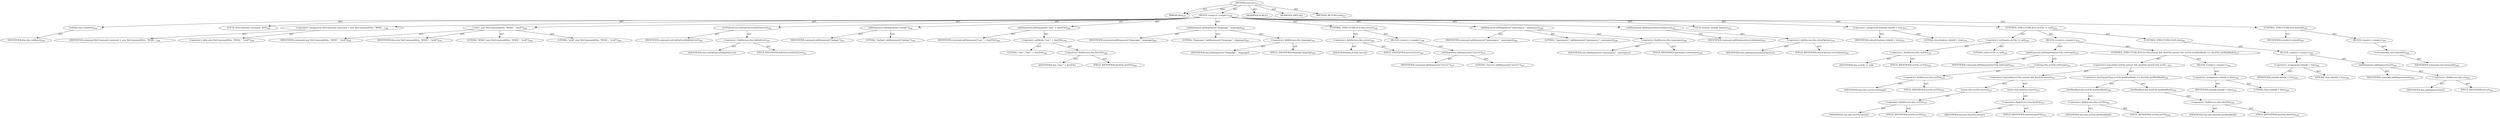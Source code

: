 digraph "execute" {  
"111669149705" [label = <(METHOD,execute)<SUB>237</SUB>> ]
"115964117000" [label = <(PARAM,this)<SUB>237</SUB>> ]
"25769803798" [label = <(BLOCK,&lt;empty&gt;,&lt;empty&gt;)<SUB>238</SUB>> ]
"30064771133" [label = <(validate,this.validate())<SUB>239</SUB>> ]
"68719476744" [label = <(IDENTIFIER,this,this.validate())<SUB>239</SUB>> ]
"94489280518" [label = <(LOCAL,NetCommand command: ANY)<SUB>240</SUB>> ]
"30064771134" [label = <(&lt;operator&gt;.assignment,NetCommand command = new NetCommand(this, &quot;WSDL...)<SUB>240</SUB>> ]
"68719476781" [label = <(IDENTIFIER,command,NetCommand command = new NetCommand(this, &quot;WSDL...)<SUB>240</SUB>> ]
"30064771135" [label = <(&lt;operator&gt;.alloc,new NetCommand(this, &quot;WSDL&quot;, &quot;wsdl&quot;))<SUB>240</SUB>> ]
"30064771136" [label = <(&lt;init&gt;,new NetCommand(this, &quot;WSDL&quot;, &quot;wsdl&quot;))<SUB>240</SUB>> ]
"68719476782" [label = <(IDENTIFIER,command,new NetCommand(this, &quot;WSDL&quot;, &quot;wsdl&quot;))<SUB>240</SUB>> ]
"68719476745" [label = <(IDENTIFIER,this,new NetCommand(this, &quot;WSDL&quot;, &quot;wsdl&quot;))<SUB>240</SUB>> ]
"90194313228" [label = <(LITERAL,&quot;WSDL&quot;,new NetCommand(this, &quot;WSDL&quot;, &quot;wsdl&quot;))<SUB>240</SUB>> ]
"90194313229" [label = <(LITERAL,&quot;wsdl&quot;,new NetCommand(this, &quot;WSDL&quot;, &quot;wsdl&quot;))<SUB>240</SUB>> ]
"30064771137" [label = <(setFailOnError,setFailOnError(failOnError))<SUB>241</SUB>> ]
"68719476783" [label = <(IDENTIFIER,command,setFailOnError(failOnError))<SUB>241</SUB>> ]
"30064771138" [label = <(&lt;operator&gt;.fieldAccess,this.failOnError)<SUB>241</SUB>> ]
"68719476784" [label = <(IDENTIFIER,this,setFailOnError(failOnError))> ]
"55834574865" [label = <(FIELD_IDENTIFIER,failOnError,failOnError)<SUB>241</SUB>> ]
"30064771139" [label = <(addArgument,addArgument(&quot;/nologo&quot;))<SUB>243</SUB>> ]
"68719476785" [label = <(IDENTIFIER,command,addArgument(&quot;/nologo&quot;))<SUB>243</SUB>> ]
"90194313230" [label = <(LITERAL,&quot;/nologo&quot;,addArgument(&quot;/nologo&quot;))<SUB>243</SUB>> ]
"30064771140" [label = <(addArgument,addArgument(&quot;/out:&quot; + destFile))<SUB>244</SUB>> ]
"68719476786" [label = <(IDENTIFIER,command,addArgument(&quot;/out:&quot; + destFile))<SUB>244</SUB>> ]
"30064771141" [label = <(&lt;operator&gt;.addition,&quot;/out:&quot; + destFile)<SUB>244</SUB>> ]
"90194313231" [label = <(LITERAL,&quot;/out:&quot;,&quot;/out:&quot; + destFile)<SUB>244</SUB>> ]
"30064771142" [label = <(&lt;operator&gt;.fieldAccess,this.destFile)<SUB>244</SUB>> ]
"68719476787" [label = <(IDENTIFIER,this,&quot;/out:&quot; + destFile)> ]
"55834574866" [label = <(FIELD_IDENTIFIER,destFile,destFile)<SUB>244</SUB>> ]
"30064771143" [label = <(addArgument,addArgument(&quot;/language:&quot;, language))<SUB>245</SUB>> ]
"68719476788" [label = <(IDENTIFIER,command,addArgument(&quot;/language:&quot;, language))<SUB>245</SUB>> ]
"90194313232" [label = <(LITERAL,&quot;/language:&quot;,addArgument(&quot;/language:&quot;, language))<SUB>245</SUB>> ]
"30064771144" [label = <(&lt;operator&gt;.fieldAccess,this.language)<SUB>245</SUB>> ]
"68719476789" [label = <(IDENTIFIER,this,addArgument(&quot;/language:&quot;, language))> ]
"55834574867" [label = <(FIELD_IDENTIFIER,language,language)<SUB>245</SUB>> ]
"47244640263" [label = <(CONTROL_STRUCTURE,IF,if (this.server))<SUB>246</SUB>> ]
"30064771145" [label = <(&lt;operator&gt;.fieldAccess,this.server)<SUB>246</SUB>> ]
"68719476790" [label = <(IDENTIFIER,this,if (this.server))> ]
"55834574868" [label = <(FIELD_IDENTIFIER,server,server)<SUB>246</SUB>> ]
"25769803799" [label = <(BLOCK,&lt;empty&gt;,&lt;empty&gt;)<SUB>246</SUB>> ]
"30064771146" [label = <(addArgument,addArgument(&quot;/server&quot;))<SUB>247</SUB>> ]
"68719476791" [label = <(IDENTIFIER,command,addArgument(&quot;/server&quot;))<SUB>247</SUB>> ]
"90194313233" [label = <(LITERAL,&quot;/server&quot;,addArgument(&quot;/server&quot;))<SUB>247</SUB>> ]
"30064771147" [label = <(addArgument,addArgument(&quot;/namespace:&quot;, namespace))<SUB>249</SUB>> ]
"68719476792" [label = <(IDENTIFIER,command,addArgument(&quot;/namespace:&quot;, namespace))<SUB>249</SUB>> ]
"90194313234" [label = <(LITERAL,&quot;/namespace:&quot;,addArgument(&quot;/namespace:&quot;, namespace))<SUB>249</SUB>> ]
"30064771148" [label = <(&lt;operator&gt;.fieldAccess,this.namespace)<SUB>249</SUB>> ]
"68719476793" [label = <(IDENTIFIER,this,addArgument(&quot;/namespace:&quot;, namespace))> ]
"55834574869" [label = <(FIELD_IDENTIFIER,namespace,namespace)<SUB>249</SUB>> ]
"30064771149" [label = <(addArgument,addArgument(extraOptions))<SUB>250</SUB>> ]
"68719476794" [label = <(IDENTIFIER,command,addArgument(extraOptions))<SUB>250</SUB>> ]
"30064771150" [label = <(&lt;operator&gt;.fieldAccess,this.extraOptions)<SUB>250</SUB>> ]
"68719476795" [label = <(IDENTIFIER,this,addArgument(extraOptions))> ]
"55834574870" [label = <(FIELD_IDENTIFIER,extraOptions,extraOptions)<SUB>250</SUB>> ]
"94489280519" [label = <(LOCAL,boolean rebuild: boolean)<SUB>253</SUB>> ]
"30064771151" [label = <(&lt;operator&gt;.assignment,boolean rebuild = true)<SUB>253</SUB>> ]
"68719476796" [label = <(IDENTIFIER,rebuild,boolean rebuild = true)<SUB>253</SUB>> ]
"90194313235" [label = <(LITERAL,true,boolean rebuild = true)<SUB>253</SUB>> ]
"47244640264" [label = <(CONTROL_STRUCTURE,IF,if (srcFile != null))<SUB>254</SUB>> ]
"30064771152" [label = <(&lt;operator&gt;.notEquals,srcFile != null)<SUB>254</SUB>> ]
"30064771153" [label = <(&lt;operator&gt;.fieldAccess,this.srcFile)<SUB>254</SUB>> ]
"68719476797" [label = <(IDENTIFIER,this,srcFile != null)> ]
"55834574871" [label = <(FIELD_IDENTIFIER,srcFile,srcFile)<SUB>254</SUB>> ]
"90194313236" [label = <(LITERAL,null,srcFile != null)<SUB>254</SUB>> ]
"25769803800" [label = <(BLOCK,&lt;empty&gt;,&lt;empty&gt;)<SUB>254</SUB>> ]
"30064771154" [label = <(addArgument,addArgument(srcFile.toString()))<SUB>255</SUB>> ]
"68719476798" [label = <(IDENTIFIER,command,addArgument(srcFile.toString()))<SUB>255</SUB>> ]
"30064771155" [label = <(toString,this.srcFile.toString())<SUB>255</SUB>> ]
"30064771156" [label = <(&lt;operator&gt;.fieldAccess,this.srcFile)<SUB>255</SUB>> ]
"68719476799" [label = <(IDENTIFIER,this,this.srcFile.toString())> ]
"55834574872" [label = <(FIELD_IDENTIFIER,srcFile,srcFile)<SUB>255</SUB>> ]
"47244640265" [label = <(CONTROL_STRUCTURE,IF,if (srcFile.exists() &amp;&amp; destFile.exists() &amp;&amp; srcFile.lastModified() &lt;= destFile.lastModified()))<SUB>257</SUB>> ]
"30064771157" [label = <(&lt;operator&gt;.logicalAnd,srcFile.exists() &amp;&amp; destFile.exists() &amp;&amp; srcFil...)<SUB>257</SUB>> ]
"30064771158" [label = <(&lt;operator&gt;.logicalAnd,srcFile.exists() &amp;&amp; destFile.exists())<SUB>257</SUB>> ]
"30064771159" [label = <(exists,this.srcFile.exists())<SUB>257</SUB>> ]
"30064771160" [label = <(&lt;operator&gt;.fieldAccess,this.srcFile)<SUB>257</SUB>> ]
"68719476800" [label = <(IDENTIFIER,this,this.srcFile.exists())> ]
"55834574873" [label = <(FIELD_IDENTIFIER,srcFile,srcFile)<SUB>257</SUB>> ]
"30064771161" [label = <(exists,this.destFile.exists())<SUB>257</SUB>> ]
"30064771162" [label = <(&lt;operator&gt;.fieldAccess,this.destFile)<SUB>257</SUB>> ]
"68719476801" [label = <(IDENTIFIER,this,this.destFile.exists())> ]
"55834574874" [label = <(FIELD_IDENTIFIER,destFile,destFile)<SUB>257</SUB>> ]
"30064771163" [label = <(&lt;operator&gt;.lessEqualsThan,srcFile.lastModified() &lt;= destFile.lastModified())<SUB>258</SUB>> ]
"30064771164" [label = <(lastModified,this.srcFile.lastModified())<SUB>258</SUB>> ]
"30064771165" [label = <(&lt;operator&gt;.fieldAccess,this.srcFile)<SUB>258</SUB>> ]
"68719476802" [label = <(IDENTIFIER,this,this.srcFile.lastModified())> ]
"55834574875" [label = <(FIELD_IDENTIFIER,srcFile,srcFile)<SUB>258</SUB>> ]
"30064771166" [label = <(lastModified,this.destFile.lastModified())<SUB>258</SUB>> ]
"30064771167" [label = <(&lt;operator&gt;.fieldAccess,this.destFile)<SUB>258</SUB>> ]
"68719476803" [label = <(IDENTIFIER,this,this.destFile.lastModified())> ]
"55834574876" [label = <(FIELD_IDENTIFIER,destFile,destFile)<SUB>258</SUB>> ]
"25769803801" [label = <(BLOCK,&lt;empty&gt;,&lt;empty&gt;)<SUB>258</SUB>> ]
"30064771168" [label = <(&lt;operator&gt;.assignment,rebuild = false)<SUB>259</SUB>> ]
"68719476804" [label = <(IDENTIFIER,rebuild,rebuild = false)<SUB>259</SUB>> ]
"90194313237" [label = <(LITERAL,false,rebuild = false)<SUB>259</SUB>> ]
"47244640266" [label = <(CONTROL_STRUCTURE,ELSE,else)<SUB>261</SUB>> ]
"25769803802" [label = <(BLOCK,&lt;empty&gt;,&lt;empty&gt;)<SUB>261</SUB>> ]
"30064771169" [label = <(&lt;operator&gt;.assignment,rebuild = true)<SUB>264</SUB>> ]
"68719476805" [label = <(IDENTIFIER,rebuild,rebuild = true)<SUB>264</SUB>> ]
"90194313238" [label = <(LITERAL,true,rebuild = true)<SUB>264</SUB>> ]
"30064771170" [label = <(addArgument,addArgument(url))<SUB>265</SUB>> ]
"68719476806" [label = <(IDENTIFIER,command,addArgument(url))<SUB>265</SUB>> ]
"30064771171" [label = <(&lt;operator&gt;.fieldAccess,this.url)<SUB>265</SUB>> ]
"68719476807" [label = <(IDENTIFIER,this,addArgument(url))> ]
"55834574877" [label = <(FIELD_IDENTIFIER,url,url)<SUB>265</SUB>> ]
"47244640267" [label = <(CONTROL_STRUCTURE,IF,if (rebuild))<SUB>267</SUB>> ]
"68719476808" [label = <(IDENTIFIER,rebuild,if (rebuild))<SUB>267</SUB>> ]
"25769803803" [label = <(BLOCK,&lt;empty&gt;,&lt;empty&gt;)<SUB>267</SUB>> ]
"30064771172" [label = <(runCommand,runCommand())<SUB>268</SUB>> ]
"68719476809" [label = <(IDENTIFIER,command,runCommand())<SUB>268</SUB>> ]
"133143986202" [label = <(MODIFIER,PUBLIC)> ]
"133143986203" [label = <(MODIFIER,VIRTUAL)> ]
"128849018889" [label = <(METHOD_RETURN,void)<SUB>237</SUB>> ]
  "111669149705" -> "115964117000"  [ label = "AST: "] 
  "111669149705" -> "25769803798"  [ label = "AST: "] 
  "111669149705" -> "133143986202"  [ label = "AST: "] 
  "111669149705" -> "133143986203"  [ label = "AST: "] 
  "111669149705" -> "128849018889"  [ label = "AST: "] 
  "25769803798" -> "30064771133"  [ label = "AST: "] 
  "25769803798" -> "94489280518"  [ label = "AST: "] 
  "25769803798" -> "30064771134"  [ label = "AST: "] 
  "25769803798" -> "30064771136"  [ label = "AST: "] 
  "25769803798" -> "30064771137"  [ label = "AST: "] 
  "25769803798" -> "30064771139"  [ label = "AST: "] 
  "25769803798" -> "30064771140"  [ label = "AST: "] 
  "25769803798" -> "30064771143"  [ label = "AST: "] 
  "25769803798" -> "47244640263"  [ label = "AST: "] 
  "25769803798" -> "30064771147"  [ label = "AST: "] 
  "25769803798" -> "30064771149"  [ label = "AST: "] 
  "25769803798" -> "94489280519"  [ label = "AST: "] 
  "25769803798" -> "30064771151"  [ label = "AST: "] 
  "25769803798" -> "47244640264"  [ label = "AST: "] 
  "25769803798" -> "47244640267"  [ label = "AST: "] 
  "30064771133" -> "68719476744"  [ label = "AST: "] 
  "30064771134" -> "68719476781"  [ label = "AST: "] 
  "30064771134" -> "30064771135"  [ label = "AST: "] 
  "30064771136" -> "68719476782"  [ label = "AST: "] 
  "30064771136" -> "68719476745"  [ label = "AST: "] 
  "30064771136" -> "90194313228"  [ label = "AST: "] 
  "30064771136" -> "90194313229"  [ label = "AST: "] 
  "30064771137" -> "68719476783"  [ label = "AST: "] 
  "30064771137" -> "30064771138"  [ label = "AST: "] 
  "30064771138" -> "68719476784"  [ label = "AST: "] 
  "30064771138" -> "55834574865"  [ label = "AST: "] 
  "30064771139" -> "68719476785"  [ label = "AST: "] 
  "30064771139" -> "90194313230"  [ label = "AST: "] 
  "30064771140" -> "68719476786"  [ label = "AST: "] 
  "30064771140" -> "30064771141"  [ label = "AST: "] 
  "30064771141" -> "90194313231"  [ label = "AST: "] 
  "30064771141" -> "30064771142"  [ label = "AST: "] 
  "30064771142" -> "68719476787"  [ label = "AST: "] 
  "30064771142" -> "55834574866"  [ label = "AST: "] 
  "30064771143" -> "68719476788"  [ label = "AST: "] 
  "30064771143" -> "90194313232"  [ label = "AST: "] 
  "30064771143" -> "30064771144"  [ label = "AST: "] 
  "30064771144" -> "68719476789"  [ label = "AST: "] 
  "30064771144" -> "55834574867"  [ label = "AST: "] 
  "47244640263" -> "30064771145"  [ label = "AST: "] 
  "47244640263" -> "25769803799"  [ label = "AST: "] 
  "30064771145" -> "68719476790"  [ label = "AST: "] 
  "30064771145" -> "55834574868"  [ label = "AST: "] 
  "25769803799" -> "30064771146"  [ label = "AST: "] 
  "30064771146" -> "68719476791"  [ label = "AST: "] 
  "30064771146" -> "90194313233"  [ label = "AST: "] 
  "30064771147" -> "68719476792"  [ label = "AST: "] 
  "30064771147" -> "90194313234"  [ label = "AST: "] 
  "30064771147" -> "30064771148"  [ label = "AST: "] 
  "30064771148" -> "68719476793"  [ label = "AST: "] 
  "30064771148" -> "55834574869"  [ label = "AST: "] 
  "30064771149" -> "68719476794"  [ label = "AST: "] 
  "30064771149" -> "30064771150"  [ label = "AST: "] 
  "30064771150" -> "68719476795"  [ label = "AST: "] 
  "30064771150" -> "55834574870"  [ label = "AST: "] 
  "30064771151" -> "68719476796"  [ label = "AST: "] 
  "30064771151" -> "90194313235"  [ label = "AST: "] 
  "47244640264" -> "30064771152"  [ label = "AST: "] 
  "47244640264" -> "25769803800"  [ label = "AST: "] 
  "47244640264" -> "47244640266"  [ label = "AST: "] 
  "30064771152" -> "30064771153"  [ label = "AST: "] 
  "30064771152" -> "90194313236"  [ label = "AST: "] 
  "30064771153" -> "68719476797"  [ label = "AST: "] 
  "30064771153" -> "55834574871"  [ label = "AST: "] 
  "25769803800" -> "30064771154"  [ label = "AST: "] 
  "25769803800" -> "47244640265"  [ label = "AST: "] 
  "30064771154" -> "68719476798"  [ label = "AST: "] 
  "30064771154" -> "30064771155"  [ label = "AST: "] 
  "30064771155" -> "30064771156"  [ label = "AST: "] 
  "30064771156" -> "68719476799"  [ label = "AST: "] 
  "30064771156" -> "55834574872"  [ label = "AST: "] 
  "47244640265" -> "30064771157"  [ label = "AST: "] 
  "47244640265" -> "25769803801"  [ label = "AST: "] 
  "30064771157" -> "30064771158"  [ label = "AST: "] 
  "30064771157" -> "30064771163"  [ label = "AST: "] 
  "30064771158" -> "30064771159"  [ label = "AST: "] 
  "30064771158" -> "30064771161"  [ label = "AST: "] 
  "30064771159" -> "30064771160"  [ label = "AST: "] 
  "30064771160" -> "68719476800"  [ label = "AST: "] 
  "30064771160" -> "55834574873"  [ label = "AST: "] 
  "30064771161" -> "30064771162"  [ label = "AST: "] 
  "30064771162" -> "68719476801"  [ label = "AST: "] 
  "30064771162" -> "55834574874"  [ label = "AST: "] 
  "30064771163" -> "30064771164"  [ label = "AST: "] 
  "30064771163" -> "30064771166"  [ label = "AST: "] 
  "30064771164" -> "30064771165"  [ label = "AST: "] 
  "30064771165" -> "68719476802"  [ label = "AST: "] 
  "30064771165" -> "55834574875"  [ label = "AST: "] 
  "30064771166" -> "30064771167"  [ label = "AST: "] 
  "30064771167" -> "68719476803"  [ label = "AST: "] 
  "30064771167" -> "55834574876"  [ label = "AST: "] 
  "25769803801" -> "30064771168"  [ label = "AST: "] 
  "30064771168" -> "68719476804"  [ label = "AST: "] 
  "30064771168" -> "90194313237"  [ label = "AST: "] 
  "47244640266" -> "25769803802"  [ label = "AST: "] 
  "25769803802" -> "30064771169"  [ label = "AST: "] 
  "25769803802" -> "30064771170"  [ label = "AST: "] 
  "30064771169" -> "68719476805"  [ label = "AST: "] 
  "30064771169" -> "90194313238"  [ label = "AST: "] 
  "30064771170" -> "68719476806"  [ label = "AST: "] 
  "30064771170" -> "30064771171"  [ label = "AST: "] 
  "30064771171" -> "68719476807"  [ label = "AST: "] 
  "30064771171" -> "55834574877"  [ label = "AST: "] 
  "47244640267" -> "68719476808"  [ label = "AST: "] 
  "47244640267" -> "25769803803"  [ label = "AST: "] 
  "25769803803" -> "30064771172"  [ label = "AST: "] 
  "30064771172" -> "68719476809"  [ label = "AST: "] 
  "111669149705" -> "115964117000"  [ label = "DDG: "] 
}
